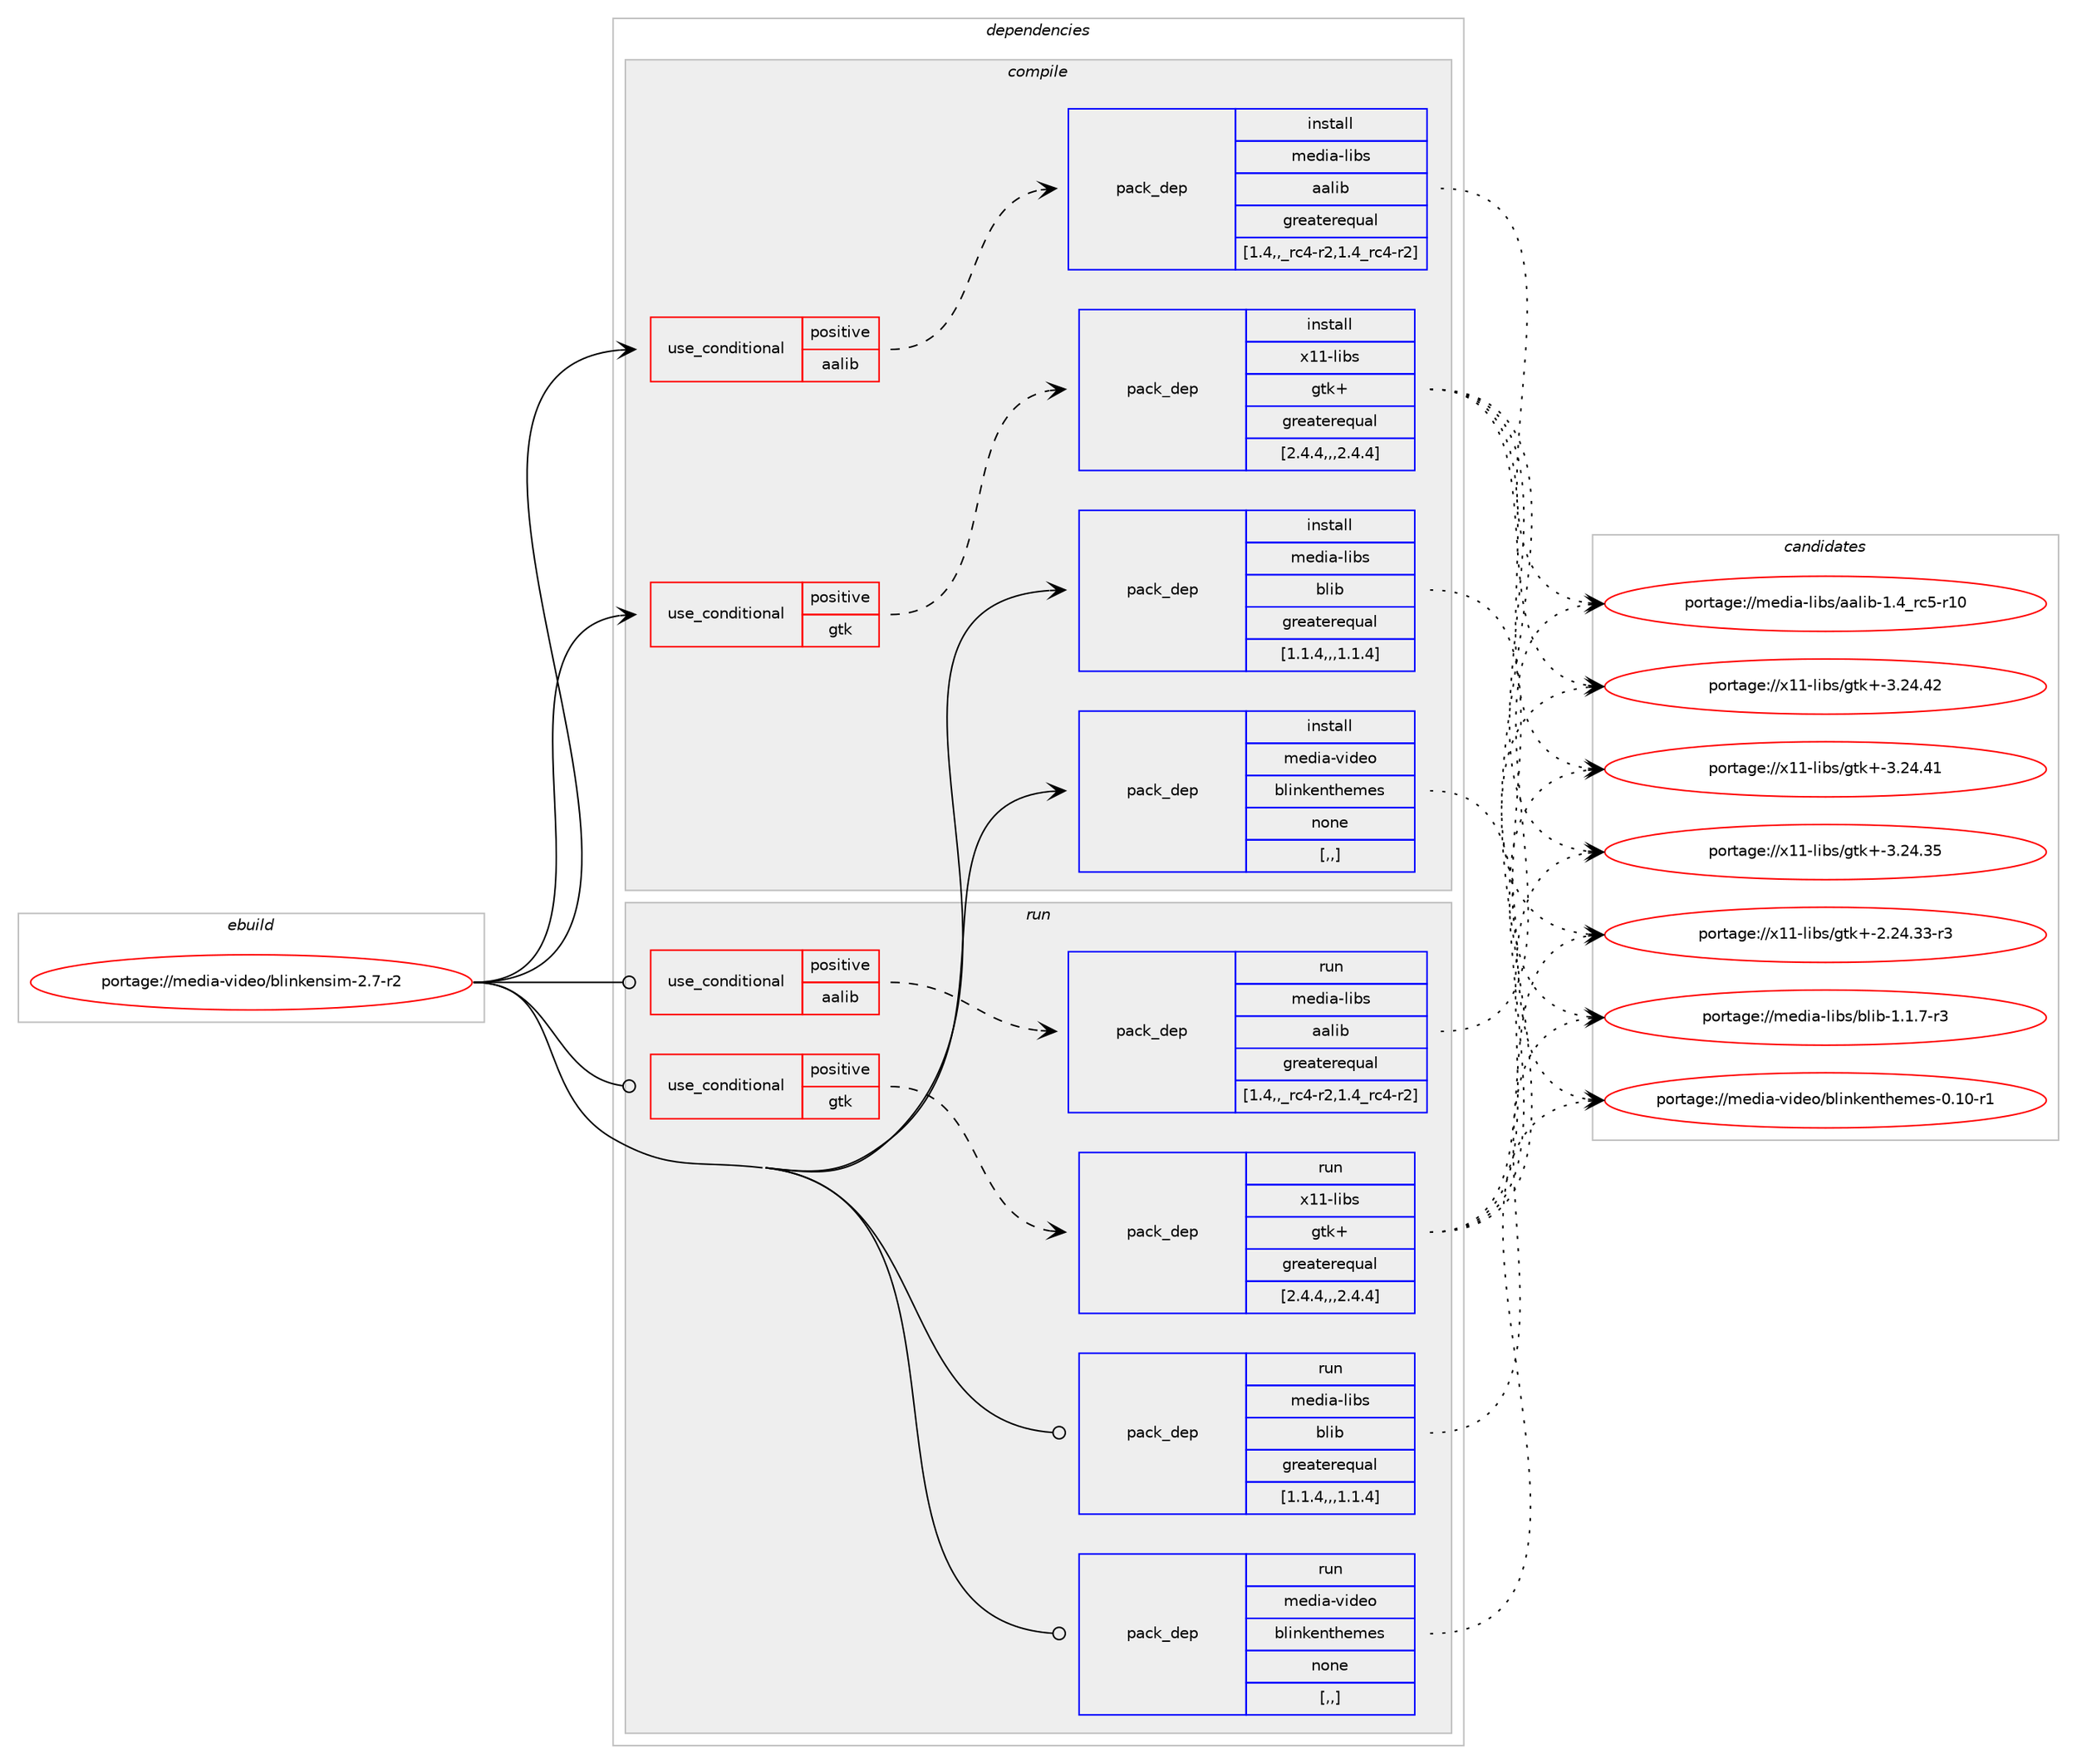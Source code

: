 digraph prolog {

# *************
# Graph options
# *************

newrank=true;
concentrate=true;
compound=true;
graph [rankdir=LR,fontname=Helvetica,fontsize=10,ranksep=1.5];#, ranksep=2.5, nodesep=0.2];
edge  [arrowhead=vee];
node  [fontname=Helvetica,fontsize=10];

# **********
# The ebuild
# **********

subgraph cluster_leftcol {
color=gray;
label=<<i>ebuild</i>>;
id [label="portage://media-video/blinkensim-2.7-r2", color=red, width=4, href="../media-video/blinkensim-2.7-r2.svg"];
}

# ****************
# The dependencies
# ****************

subgraph cluster_midcol {
color=gray;
label=<<i>dependencies</i>>;
subgraph cluster_compile {
fillcolor="#eeeeee";
style=filled;
label=<<i>compile</i>>;
subgraph cond82532 {
dependency324879 [label=<<TABLE BORDER="0" CELLBORDER="1" CELLSPACING="0" CELLPADDING="4"><TR><TD ROWSPAN="3" CELLPADDING="10">use_conditional</TD></TR><TR><TD>positive</TD></TR><TR><TD>aalib</TD></TR></TABLE>>, shape=none, color=red];
subgraph pack239842 {
dependency324880 [label=<<TABLE BORDER="0" CELLBORDER="1" CELLSPACING="0" CELLPADDING="4" WIDTH="220"><TR><TD ROWSPAN="6" CELLPADDING="30">pack_dep</TD></TR><TR><TD WIDTH="110">install</TD></TR><TR><TD>media-libs</TD></TR><TR><TD>aalib</TD></TR><TR><TD>greaterequal</TD></TR><TR><TD>[1.4,,_rc4-r2,1.4_rc4-r2]</TD></TR></TABLE>>, shape=none, color=blue];
}
dependency324879:e -> dependency324880:w [weight=20,style="dashed",arrowhead="vee"];
}
id:e -> dependency324879:w [weight=20,style="solid",arrowhead="vee"];
subgraph cond82533 {
dependency324881 [label=<<TABLE BORDER="0" CELLBORDER="1" CELLSPACING="0" CELLPADDING="4"><TR><TD ROWSPAN="3" CELLPADDING="10">use_conditional</TD></TR><TR><TD>positive</TD></TR><TR><TD>gtk</TD></TR></TABLE>>, shape=none, color=red];
subgraph pack239843 {
dependency324882 [label=<<TABLE BORDER="0" CELLBORDER="1" CELLSPACING="0" CELLPADDING="4" WIDTH="220"><TR><TD ROWSPAN="6" CELLPADDING="30">pack_dep</TD></TR><TR><TD WIDTH="110">install</TD></TR><TR><TD>x11-libs</TD></TR><TR><TD>gtk+</TD></TR><TR><TD>greaterequal</TD></TR><TR><TD>[2.4.4,,,2.4.4]</TD></TR></TABLE>>, shape=none, color=blue];
}
dependency324881:e -> dependency324882:w [weight=20,style="dashed",arrowhead="vee"];
}
id:e -> dependency324881:w [weight=20,style="solid",arrowhead="vee"];
subgraph pack239844 {
dependency324883 [label=<<TABLE BORDER="0" CELLBORDER="1" CELLSPACING="0" CELLPADDING="4" WIDTH="220"><TR><TD ROWSPAN="6" CELLPADDING="30">pack_dep</TD></TR><TR><TD WIDTH="110">install</TD></TR><TR><TD>media-libs</TD></TR><TR><TD>blib</TD></TR><TR><TD>greaterequal</TD></TR><TR><TD>[1.1.4,,,1.1.4]</TD></TR></TABLE>>, shape=none, color=blue];
}
id:e -> dependency324883:w [weight=20,style="solid",arrowhead="vee"];
subgraph pack239845 {
dependency324884 [label=<<TABLE BORDER="0" CELLBORDER="1" CELLSPACING="0" CELLPADDING="4" WIDTH="220"><TR><TD ROWSPAN="6" CELLPADDING="30">pack_dep</TD></TR><TR><TD WIDTH="110">install</TD></TR><TR><TD>media-video</TD></TR><TR><TD>blinkenthemes</TD></TR><TR><TD>none</TD></TR><TR><TD>[,,]</TD></TR></TABLE>>, shape=none, color=blue];
}
id:e -> dependency324884:w [weight=20,style="solid",arrowhead="vee"];
}
subgraph cluster_compileandrun {
fillcolor="#eeeeee";
style=filled;
label=<<i>compile and run</i>>;
}
subgraph cluster_run {
fillcolor="#eeeeee";
style=filled;
label=<<i>run</i>>;
subgraph cond82534 {
dependency324885 [label=<<TABLE BORDER="0" CELLBORDER="1" CELLSPACING="0" CELLPADDING="4"><TR><TD ROWSPAN="3" CELLPADDING="10">use_conditional</TD></TR><TR><TD>positive</TD></TR><TR><TD>aalib</TD></TR></TABLE>>, shape=none, color=red];
subgraph pack239846 {
dependency324886 [label=<<TABLE BORDER="0" CELLBORDER="1" CELLSPACING="0" CELLPADDING="4" WIDTH="220"><TR><TD ROWSPAN="6" CELLPADDING="30">pack_dep</TD></TR><TR><TD WIDTH="110">run</TD></TR><TR><TD>media-libs</TD></TR><TR><TD>aalib</TD></TR><TR><TD>greaterequal</TD></TR><TR><TD>[1.4,,_rc4-r2,1.4_rc4-r2]</TD></TR></TABLE>>, shape=none, color=blue];
}
dependency324885:e -> dependency324886:w [weight=20,style="dashed",arrowhead="vee"];
}
id:e -> dependency324885:w [weight=20,style="solid",arrowhead="odot"];
subgraph cond82535 {
dependency324887 [label=<<TABLE BORDER="0" CELLBORDER="1" CELLSPACING="0" CELLPADDING="4"><TR><TD ROWSPAN="3" CELLPADDING="10">use_conditional</TD></TR><TR><TD>positive</TD></TR><TR><TD>gtk</TD></TR></TABLE>>, shape=none, color=red];
subgraph pack239847 {
dependency324888 [label=<<TABLE BORDER="0" CELLBORDER="1" CELLSPACING="0" CELLPADDING="4" WIDTH="220"><TR><TD ROWSPAN="6" CELLPADDING="30">pack_dep</TD></TR><TR><TD WIDTH="110">run</TD></TR><TR><TD>x11-libs</TD></TR><TR><TD>gtk+</TD></TR><TR><TD>greaterequal</TD></TR><TR><TD>[2.4.4,,,2.4.4]</TD></TR></TABLE>>, shape=none, color=blue];
}
dependency324887:e -> dependency324888:w [weight=20,style="dashed",arrowhead="vee"];
}
id:e -> dependency324887:w [weight=20,style="solid",arrowhead="odot"];
subgraph pack239848 {
dependency324889 [label=<<TABLE BORDER="0" CELLBORDER="1" CELLSPACING="0" CELLPADDING="4" WIDTH="220"><TR><TD ROWSPAN="6" CELLPADDING="30">pack_dep</TD></TR><TR><TD WIDTH="110">run</TD></TR><TR><TD>media-libs</TD></TR><TR><TD>blib</TD></TR><TR><TD>greaterequal</TD></TR><TR><TD>[1.1.4,,,1.1.4]</TD></TR></TABLE>>, shape=none, color=blue];
}
id:e -> dependency324889:w [weight=20,style="solid",arrowhead="odot"];
subgraph pack239849 {
dependency324890 [label=<<TABLE BORDER="0" CELLBORDER="1" CELLSPACING="0" CELLPADDING="4" WIDTH="220"><TR><TD ROWSPAN="6" CELLPADDING="30">pack_dep</TD></TR><TR><TD WIDTH="110">run</TD></TR><TR><TD>media-video</TD></TR><TR><TD>blinkenthemes</TD></TR><TR><TD>none</TD></TR><TR><TD>[,,]</TD></TR></TABLE>>, shape=none, color=blue];
}
id:e -> dependency324890:w [weight=20,style="solid",arrowhead="odot"];
}
}

# **************
# The candidates
# **************

subgraph cluster_choices {
rank=same;
color=gray;
label=<<i>candidates</i>>;

subgraph choice239842 {
color=black;
nodesep=1;
choice1091011001059745108105981154797971081059845494652951149953451144948 [label="portage://media-libs/aalib-1.4_rc5-r10", color=red, width=4,href="../media-libs/aalib-1.4_rc5-r10.svg"];
dependency324880:e -> choice1091011001059745108105981154797971081059845494652951149953451144948:w [style=dotted,weight="100"];
}
subgraph choice239843 {
color=black;
nodesep=1;
choice1204949451081059811547103116107434551465052465250 [label="portage://x11-libs/gtk+-3.24.42", color=red, width=4,href="../x11-libs/gtk+-3.24.42.svg"];
choice1204949451081059811547103116107434551465052465249 [label="portage://x11-libs/gtk+-3.24.41", color=red, width=4,href="../x11-libs/gtk+-3.24.41.svg"];
choice1204949451081059811547103116107434551465052465153 [label="portage://x11-libs/gtk+-3.24.35", color=red, width=4,href="../x11-libs/gtk+-3.24.35.svg"];
choice12049494510810598115471031161074345504650524651514511451 [label="portage://x11-libs/gtk+-2.24.33-r3", color=red, width=4,href="../x11-libs/gtk+-2.24.33-r3.svg"];
dependency324882:e -> choice1204949451081059811547103116107434551465052465250:w [style=dotted,weight="100"];
dependency324882:e -> choice1204949451081059811547103116107434551465052465249:w [style=dotted,weight="100"];
dependency324882:e -> choice1204949451081059811547103116107434551465052465153:w [style=dotted,weight="100"];
dependency324882:e -> choice12049494510810598115471031161074345504650524651514511451:w [style=dotted,weight="100"];
}
subgraph choice239844 {
color=black;
nodesep=1;
choice1091011001059745108105981154798108105984549464946554511451 [label="portage://media-libs/blib-1.1.7-r3", color=red, width=4,href="../media-libs/blib-1.1.7-r3.svg"];
dependency324883:e -> choice1091011001059745108105981154798108105984549464946554511451:w [style=dotted,weight="100"];
}
subgraph choice239845 {
color=black;
nodesep=1;
choice1091011001059745118105100101111479810810511010710111011610410110910111545484649484511449 [label="portage://media-video/blinkenthemes-0.10-r1", color=red, width=4,href="../media-video/blinkenthemes-0.10-r1.svg"];
dependency324884:e -> choice1091011001059745118105100101111479810810511010710111011610410110910111545484649484511449:w [style=dotted,weight="100"];
}
subgraph choice239846 {
color=black;
nodesep=1;
choice1091011001059745108105981154797971081059845494652951149953451144948 [label="portage://media-libs/aalib-1.4_rc5-r10", color=red, width=4,href="../media-libs/aalib-1.4_rc5-r10.svg"];
dependency324886:e -> choice1091011001059745108105981154797971081059845494652951149953451144948:w [style=dotted,weight="100"];
}
subgraph choice239847 {
color=black;
nodesep=1;
choice1204949451081059811547103116107434551465052465250 [label="portage://x11-libs/gtk+-3.24.42", color=red, width=4,href="../x11-libs/gtk+-3.24.42.svg"];
choice1204949451081059811547103116107434551465052465249 [label="portage://x11-libs/gtk+-3.24.41", color=red, width=4,href="../x11-libs/gtk+-3.24.41.svg"];
choice1204949451081059811547103116107434551465052465153 [label="portage://x11-libs/gtk+-3.24.35", color=red, width=4,href="../x11-libs/gtk+-3.24.35.svg"];
choice12049494510810598115471031161074345504650524651514511451 [label="portage://x11-libs/gtk+-2.24.33-r3", color=red, width=4,href="../x11-libs/gtk+-2.24.33-r3.svg"];
dependency324888:e -> choice1204949451081059811547103116107434551465052465250:w [style=dotted,weight="100"];
dependency324888:e -> choice1204949451081059811547103116107434551465052465249:w [style=dotted,weight="100"];
dependency324888:e -> choice1204949451081059811547103116107434551465052465153:w [style=dotted,weight="100"];
dependency324888:e -> choice12049494510810598115471031161074345504650524651514511451:w [style=dotted,weight="100"];
}
subgraph choice239848 {
color=black;
nodesep=1;
choice1091011001059745108105981154798108105984549464946554511451 [label="portage://media-libs/blib-1.1.7-r3", color=red, width=4,href="../media-libs/blib-1.1.7-r3.svg"];
dependency324889:e -> choice1091011001059745108105981154798108105984549464946554511451:w [style=dotted,weight="100"];
}
subgraph choice239849 {
color=black;
nodesep=1;
choice1091011001059745118105100101111479810810511010710111011610410110910111545484649484511449 [label="portage://media-video/blinkenthemes-0.10-r1", color=red, width=4,href="../media-video/blinkenthemes-0.10-r1.svg"];
dependency324890:e -> choice1091011001059745118105100101111479810810511010710111011610410110910111545484649484511449:w [style=dotted,weight="100"];
}
}

}
